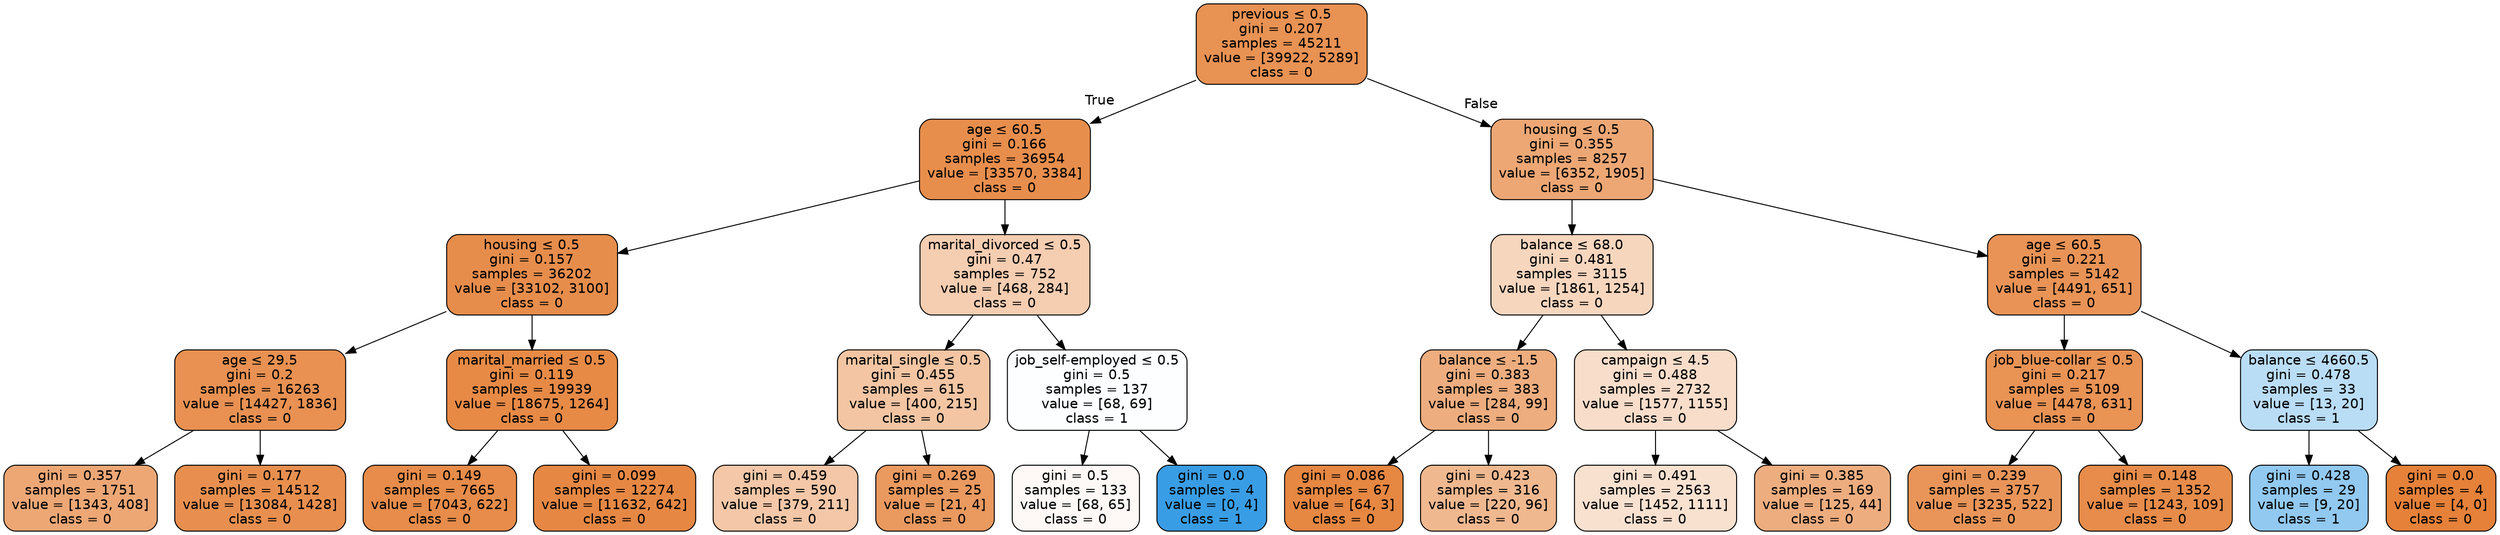 digraph Tree {
node [shape=box, style="filled, rounded", color="black", fontname="helvetica"] ;
edge [fontname="helvetica"] ;
0 [label=<previous &le; 0.5<br/>gini = 0.207<br/>samples = 45211<br/>value = [39922, 5289]<br/>class = 0>, fillcolor="#e89253"] ;
1 [label=<age &le; 60.5<br/>gini = 0.166<br/>samples = 36954<br/>value = [33570, 3384]<br/>class = 0>, fillcolor="#e88e4d"] ;
0 -> 1 [labeldistance=2.5, labelangle=45, headlabel="True"] ;
2 [label=<housing &le; 0.5<br/>gini = 0.157<br/>samples = 36202<br/>value = [33102, 3100]<br/>class = 0>, fillcolor="#e78d4c"] ;
1 -> 2 ;
3 [label=<age &le; 29.5<br/>gini = 0.2<br/>samples = 16263<br/>value = [14427, 1836]<br/>class = 0>, fillcolor="#e89152"] ;
2 -> 3 ;
4 [label=<gini = 0.357<br/>samples = 1751<br/>value = [1343, 408]<br/>class = 0>, fillcolor="#eda775"] ;
3 -> 4 ;
5 [label=<gini = 0.177<br/>samples = 14512<br/>value = [13084, 1428]<br/>class = 0>, fillcolor="#e88f4f"] ;
3 -> 5 ;
6 [label=<marital_married &le; 0.5<br/>gini = 0.119<br/>samples = 19939<br/>value = [18675, 1264]<br/>class = 0>, fillcolor="#e78a46"] ;
2 -> 6 ;
7 [label=<gini = 0.149<br/>samples = 7665<br/>value = [7043, 622]<br/>class = 0>, fillcolor="#e78c4a"] ;
6 -> 7 ;
8 [label=<gini = 0.099<br/>samples = 12274<br/>value = [11632, 642]<br/>class = 0>, fillcolor="#e68844"] ;
6 -> 8 ;
9 [label=<marital_divorced &le; 0.5<br/>gini = 0.47<br/>samples = 752<br/>value = [468, 284]<br/>class = 0>, fillcolor="#f5cdb1"] ;
1 -> 9 ;
10 [label=<marital_single &le; 0.5<br/>gini = 0.455<br/>samples = 615<br/>value = [400, 215]<br/>class = 0>, fillcolor="#f3c5a3"] ;
9 -> 10 ;
11 [label=<gini = 0.459<br/>samples = 590<br/>value = [379, 211]<br/>class = 0>, fillcolor="#f3c7a7"] ;
10 -> 11 ;
12 [label=<gini = 0.269<br/>samples = 25<br/>value = [21, 4]<br/>class = 0>, fillcolor="#ea995f"] ;
10 -> 12 ;
13 [label=<job_self-employed &le; 0.5<br/>gini = 0.5<br/>samples = 137<br/>value = [68, 69]<br/>class = 1>, fillcolor="#fcfeff"] ;
9 -> 13 ;
14 [label=<gini = 0.5<br/>samples = 133<br/>value = [68, 65]<br/>class = 0>, fillcolor="#fef9f6"] ;
13 -> 14 ;
15 [label=<gini = 0.0<br/>samples = 4<br/>value = [0, 4]<br/>class = 1>, fillcolor="#399de5"] ;
13 -> 15 ;
16 [label=<housing &le; 0.5<br/>gini = 0.355<br/>samples = 8257<br/>value = [6352, 1905]<br/>class = 0>, fillcolor="#eda774"] ;
0 -> 16 [labeldistance=2.5, labelangle=-45, headlabel="False"] ;
17 [label=<balance &le; 68.0<br/>gini = 0.481<br/>samples = 3115<br/>value = [1861, 1254]<br/>class = 0>, fillcolor="#f7d6be"] ;
16 -> 17 ;
18 [label=<balance &le; -1.5<br/>gini = 0.383<br/>samples = 383<br/>value = [284, 99]<br/>class = 0>, fillcolor="#eead7e"] ;
17 -> 18 ;
19 [label=<gini = 0.086<br/>samples = 67<br/>value = [64, 3]<br/>class = 0>, fillcolor="#e68742"] ;
18 -> 19 ;
20 [label=<gini = 0.423<br/>samples = 316<br/>value = [220, 96]<br/>class = 0>, fillcolor="#f0b88f"] ;
18 -> 20 ;
21 [label=<campaign &le; 4.5<br/>gini = 0.488<br/>samples = 2732<br/>value = [1577, 1155]<br/>class = 0>, fillcolor="#f8ddca"] ;
17 -> 21 ;
22 [label=<gini = 0.491<br/>samples = 2563<br/>value = [1452, 1111]<br/>class = 0>, fillcolor="#f9e1d0"] ;
21 -> 22 ;
23 [label=<gini = 0.385<br/>samples = 169<br/>value = [125, 44]<br/>class = 0>, fillcolor="#eead7f"] ;
21 -> 23 ;
24 [label=<age &le; 60.5<br/>gini = 0.221<br/>samples = 5142<br/>value = [4491, 651]<br/>class = 0>, fillcolor="#e99356"] ;
16 -> 24 ;
25 [label=<job_blue-collar &le; 0.5<br/>gini = 0.217<br/>samples = 5109<br/>value = [4478, 631]<br/>class = 0>, fillcolor="#e99355"] ;
24 -> 25 ;
26 [label=<gini = 0.239<br/>samples = 3757<br/>value = [3235, 522]<br/>class = 0>, fillcolor="#e99559"] ;
25 -> 26 ;
27 [label=<gini = 0.148<br/>samples = 1352<br/>value = [1243, 109]<br/>class = 0>, fillcolor="#e78c4a"] ;
25 -> 27 ;
28 [label=<balance &le; 4660.5<br/>gini = 0.478<br/>samples = 33<br/>value = [13, 20]<br/>class = 1>, fillcolor="#baddf6"] ;
24 -> 28 ;
29 [label=<gini = 0.428<br/>samples = 29<br/>value = [9, 20]<br/>class = 1>, fillcolor="#92c9f1"] ;
28 -> 29 ;
30 [label=<gini = 0.0<br/>samples = 4<br/>value = [4, 0]<br/>class = 0>, fillcolor="#e58139"] ;
28 -> 30 ;
}
